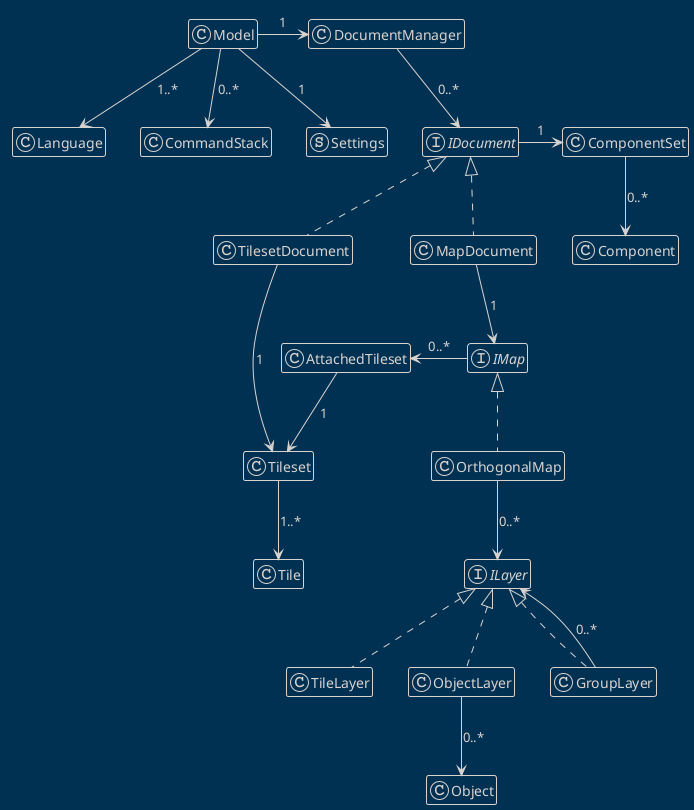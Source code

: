 @startuml

!theme blueprint

hide empty members

struct Settings
interface IDocument
interface ILayer
interface IMap

Model --> Settings : 1
Model --> Language : 1..*
Model --> CommandStack : 0..*
Model -> DocumentManager : 1

DocumentManager --> IDocument : 0..*

IDocument -> ComponentSet : 1
IDocument <|.. MapDocument
IDocument <|.. TilesetDocument

ComponentSet --> Component : 0..*

MapDocument --> IMap : 1

TilesetDocument ---> Tileset : 1

IMap <|.. OrthogonalMap

AttachedTileset <- IMap : 0..*
AttachedTileset --> Tileset : 1

Tileset --> Tile : 1..*

OrthogonalMap --> ILayer : 0..*

ILayer <|.. TileLayer
ILayer <|.. ObjectLayer
ILayer <|.. GroupLayer

GroupLayer --> ILayer : 0..*

ObjectLayer --> Object : 0..*

@enduml